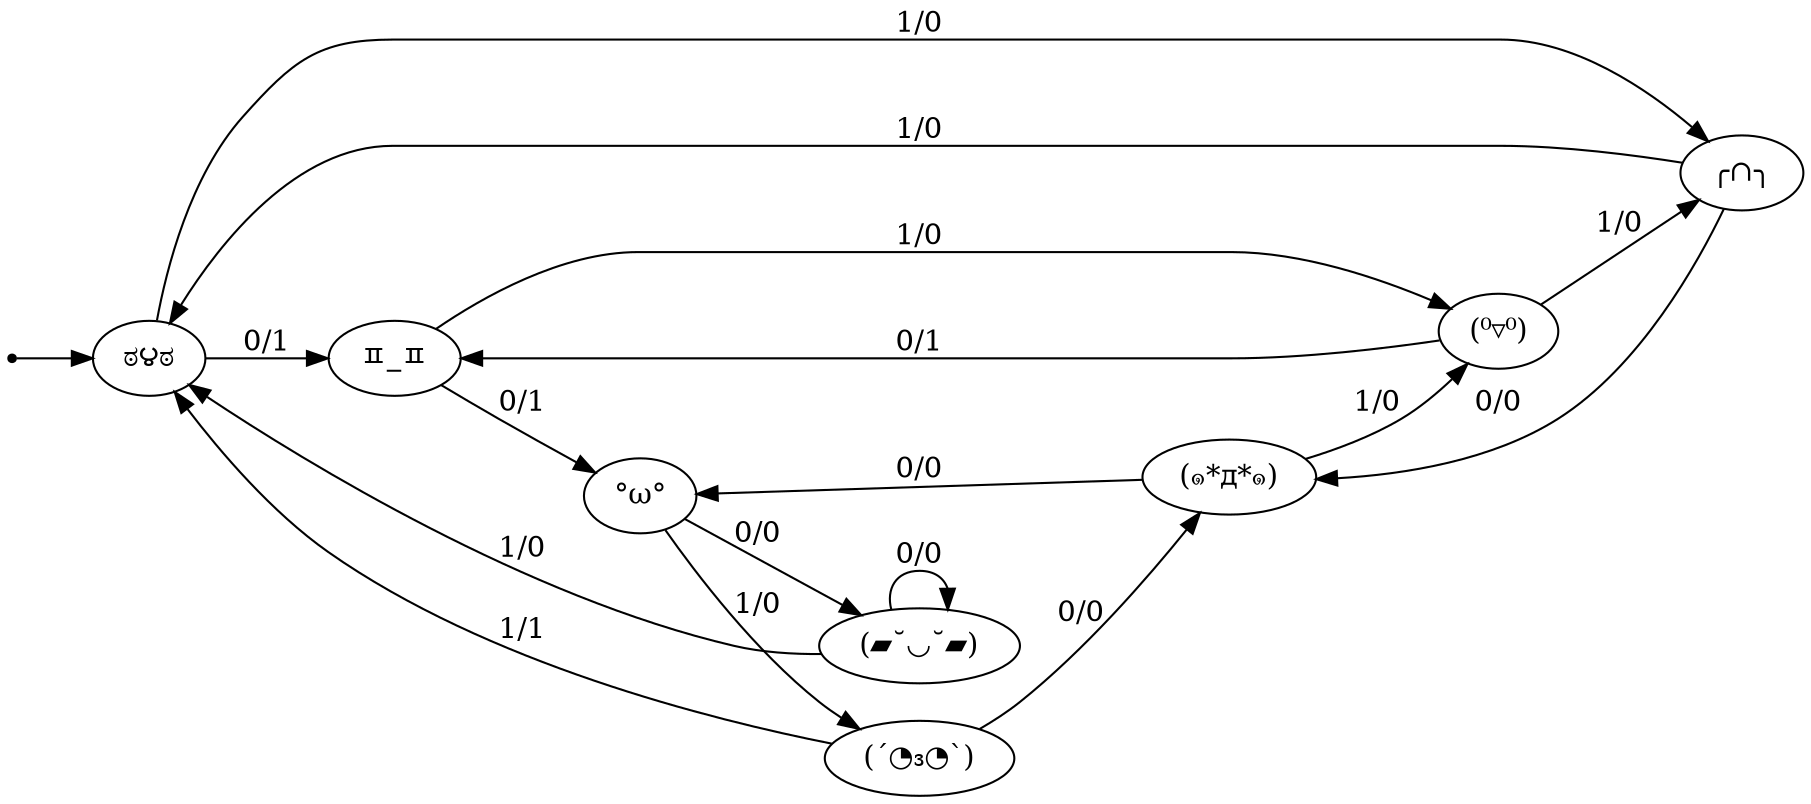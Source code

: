 digraph STG {
    rankdir=LR;

    INIT [shape=point];
    "ಠ౪ಠ" [label="ಠ౪ಠ"];
    "ㅍ_ㅍ" [label="ㅍ_ㅍ"];
    "╭∩╮" [label="╭∩╮"];
    "°ω°" [label="°ω°"];
    "(⁰▿⁰)" [label="(⁰▿⁰)"];
    "(๑*д*๑)" [label="(๑*д*๑)"];
    "(´◔₃◔`)" [label="(´◔₃◔`)"];
    "(▰˘◡˘▰)" [label="(▰˘◡˘▰)"];

    INIT -> "ಠ౪ಠ"
    "ಠ౪ಠ" -> "ㅍ_ㅍ" [label="0/1"];
    "ಠ౪ಠ" -> "╭∩╮" [label="1/0"];
    "ㅍ_ㅍ" -> "°ω°" [label="0/1"];
    "ㅍ_ㅍ" -> "(⁰▿⁰)" [label="1/0"];
    "╭∩╮" -> "(๑*д*๑)" [label="0/0"];
    "╭∩╮" -> "ಠ౪ಠ" [label="1/0"];
    "°ω°" -> "(▰˘◡˘▰)" [label="0/0"];
    "°ω°" -> "(´◔₃◔`)" [label="1/0"];
    "(⁰▿⁰)" -> "ㅍ_ㅍ" [label="0/1"];
    "(⁰▿⁰)" -> "╭∩╮" [label="1/0"];
    "(๑*д*๑)" -> "°ω°" [label="0/0"];
    "(๑*д*๑)" -> "(⁰▿⁰)" [label="1/0"];
    "(´◔₃◔`)" -> "(๑*д*๑)" [label="0/0"];
    "(´◔₃◔`)" -> "ಠ౪ಠ" [label="1/1"];
    "(▰˘◡˘▰)" -> "(▰˘◡˘▰)" [label="0/0"];
    "(▰˘◡˘▰)" -> "ಠ౪ಠ" [label="1/0"];
}
